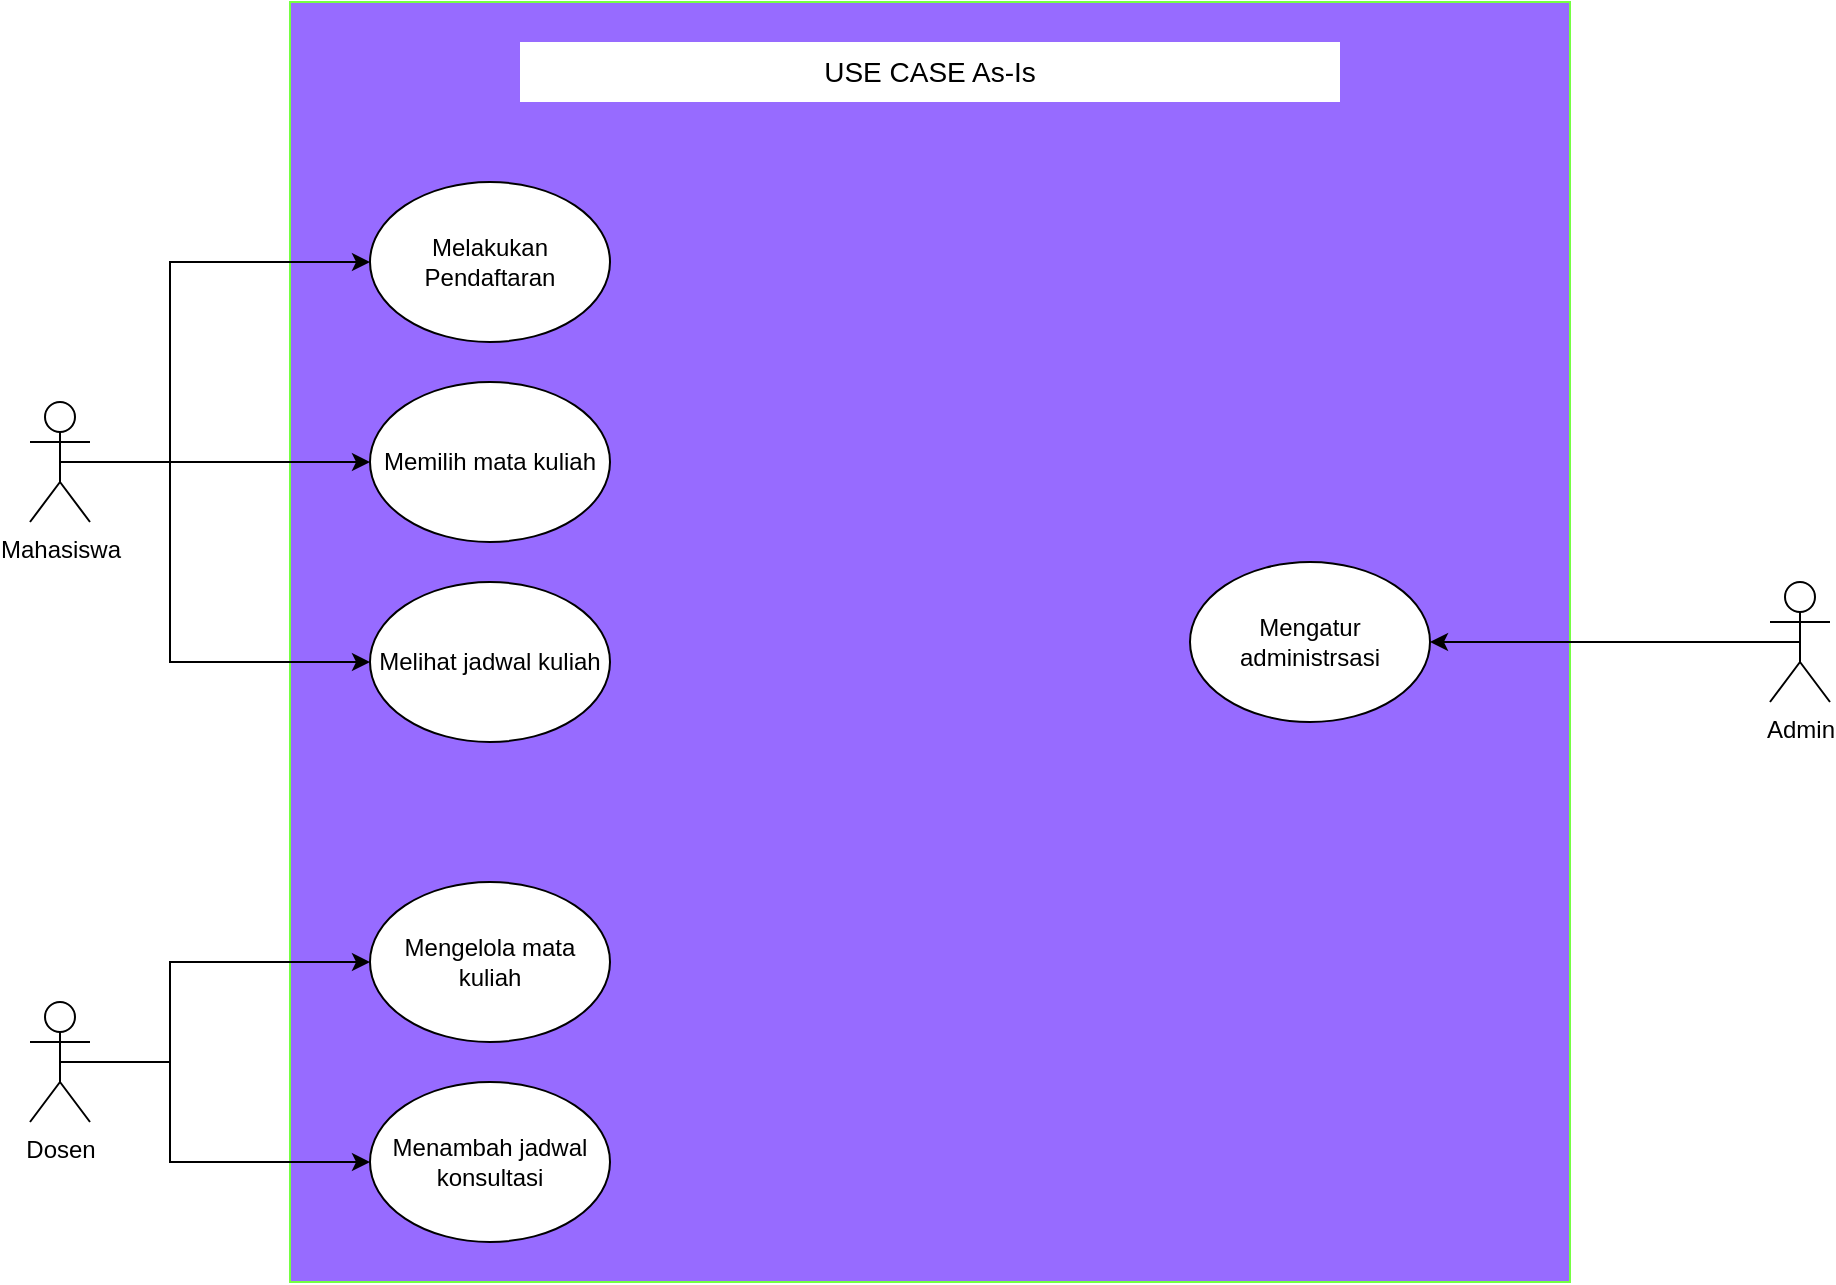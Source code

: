 <mxfile version="22.1.8" type="github">
  <diagram name="Page-1" id="rn_k5025dWvcAE2ftVOL">
    <mxGraphModel dx="1806" dy="1487" grid="1" gridSize="10" guides="1" tooltips="1" connect="1" arrows="1" fold="1" page="1" pageScale="1" pageWidth="850" pageHeight="1100" math="0" shadow="0">
      <root>
        <mxCell id="0" />
        <mxCell id="1" parent="0" />
        <mxCell id="oV0-ui0fZMzf81pw-GQI-1" value="" style="whiteSpace=wrap;html=1;aspect=fixed;strokeColor=#75FF42;fillColor=#976BFF;" parent="1" vertex="1">
          <mxGeometry x="-380" y="-290" width="640" height="640" as="geometry" />
        </mxCell>
        <mxCell id="oV0-ui0fZMzf81pw-GQI-10" value="Melakukan Pendaftaran" style="ellipse;whiteSpace=wrap;html=1;" parent="1" vertex="1">
          <mxGeometry x="-340" y="-200" width="120" height="80" as="geometry" />
        </mxCell>
        <mxCell id="oV0-ui0fZMzf81pw-GQI-11" value="Memilih mata kuliah" style="ellipse;whiteSpace=wrap;html=1;" parent="1" vertex="1">
          <mxGeometry x="-340" y="-100" width="120" height="80" as="geometry" />
        </mxCell>
        <mxCell id="oV0-ui0fZMzf81pw-GQI-12" value="Melihat jadwal kuliah" style="ellipse;whiteSpace=wrap;html=1;" parent="1" vertex="1">
          <mxGeometry x="-340" width="120" height="80" as="geometry" />
        </mxCell>
        <mxCell id="oV0-ui0fZMzf81pw-GQI-21" value="&lt;font style=&quot;font-size: 14px;&quot;&gt;USE CASE As-Is&lt;/font&gt;" style="text;html=1;strokeColor=none;fillColor=#FFFFFF;align=center;verticalAlign=middle;whiteSpace=wrap;rounded=0;" parent="1" vertex="1">
          <mxGeometry x="-265" y="-270" width="410" height="30" as="geometry" />
        </mxCell>
        <mxCell id="oV0-ui0fZMzf81pw-GQI-22" value="Mengelola mata kuliah" style="ellipse;whiteSpace=wrap;html=1;" parent="1" vertex="1">
          <mxGeometry x="-340" y="150" width="120" height="80" as="geometry" />
        </mxCell>
        <mxCell id="oV0-ui0fZMzf81pw-GQI-23" value="Mengatur administrsasi" style="ellipse;whiteSpace=wrap;html=1;" parent="1" vertex="1">
          <mxGeometry x="70" y="-10" width="120" height="80" as="geometry" />
        </mxCell>
        <mxCell id="oV0-ui0fZMzf81pw-GQI-25" value="Menambah jadwal konsultasi" style="ellipse;whiteSpace=wrap;html=1;" parent="1" vertex="1">
          <mxGeometry x="-340" y="250" width="120" height="80" as="geometry" />
        </mxCell>
        <mxCell id="bUJ7nTnjlBR5GoqkGKY0-6" style="edgeStyle=orthogonalEdgeStyle;rounded=0;orthogonalLoop=1;jettySize=auto;html=1;exitX=0.5;exitY=0.5;exitDx=0;exitDy=0;exitPerimeter=0;entryX=0;entryY=0.5;entryDx=0;entryDy=0;" edge="1" parent="1" source="bUJ7nTnjlBR5GoqkGKY0-2" target="oV0-ui0fZMzf81pw-GQI-10">
          <mxGeometry relative="1" as="geometry">
            <Array as="points">
              <mxPoint x="-440" y="-60" />
              <mxPoint x="-440" y="-160" />
            </Array>
          </mxGeometry>
        </mxCell>
        <mxCell id="bUJ7nTnjlBR5GoqkGKY0-7" style="edgeStyle=orthogonalEdgeStyle;rounded=0;orthogonalLoop=1;jettySize=auto;html=1;exitX=0.5;exitY=0.5;exitDx=0;exitDy=0;exitPerimeter=0;entryX=0;entryY=0.5;entryDx=0;entryDy=0;" edge="1" parent="1" source="bUJ7nTnjlBR5GoqkGKY0-2" target="oV0-ui0fZMzf81pw-GQI-11">
          <mxGeometry relative="1" as="geometry" />
        </mxCell>
        <mxCell id="bUJ7nTnjlBR5GoqkGKY0-8" style="edgeStyle=orthogonalEdgeStyle;rounded=0;orthogonalLoop=1;jettySize=auto;html=1;exitX=0.5;exitY=0.5;exitDx=0;exitDy=0;exitPerimeter=0;entryX=0;entryY=0.5;entryDx=0;entryDy=0;" edge="1" parent="1" source="bUJ7nTnjlBR5GoqkGKY0-2" target="oV0-ui0fZMzf81pw-GQI-12">
          <mxGeometry relative="1" as="geometry">
            <Array as="points">
              <mxPoint x="-440" y="-60" />
              <mxPoint x="-440" y="40" />
            </Array>
          </mxGeometry>
        </mxCell>
        <mxCell id="bUJ7nTnjlBR5GoqkGKY0-2" value="Mahasiswa" style="shape=umlActor;verticalLabelPosition=bottom;verticalAlign=top;html=1;outlineConnect=0;" vertex="1" parent="1">
          <mxGeometry x="-510" y="-90" width="30" height="60" as="geometry" />
        </mxCell>
        <mxCell id="bUJ7nTnjlBR5GoqkGKY0-9" style="edgeStyle=orthogonalEdgeStyle;rounded=0;orthogonalLoop=1;jettySize=auto;html=1;exitX=0.5;exitY=0.5;exitDx=0;exitDy=0;exitPerimeter=0;entryX=0;entryY=0.5;entryDx=0;entryDy=0;" edge="1" parent="1" source="bUJ7nTnjlBR5GoqkGKY0-3" target="oV0-ui0fZMzf81pw-GQI-22">
          <mxGeometry relative="1" as="geometry">
            <Array as="points">
              <mxPoint x="-440" y="240" />
              <mxPoint x="-440" y="190" />
            </Array>
          </mxGeometry>
        </mxCell>
        <mxCell id="bUJ7nTnjlBR5GoqkGKY0-10" style="edgeStyle=orthogonalEdgeStyle;rounded=0;orthogonalLoop=1;jettySize=auto;html=1;exitX=0.5;exitY=0.5;exitDx=0;exitDy=0;exitPerimeter=0;entryX=0;entryY=0.5;entryDx=0;entryDy=0;" edge="1" parent="1" source="bUJ7nTnjlBR5GoqkGKY0-3" target="oV0-ui0fZMzf81pw-GQI-25">
          <mxGeometry relative="1" as="geometry">
            <Array as="points">
              <mxPoint x="-440" y="240" />
              <mxPoint x="-440" y="290" />
            </Array>
          </mxGeometry>
        </mxCell>
        <mxCell id="bUJ7nTnjlBR5GoqkGKY0-3" value="Dosen" style="shape=umlActor;verticalLabelPosition=bottom;verticalAlign=top;html=1;outlineConnect=0;" vertex="1" parent="1">
          <mxGeometry x="-510" y="210" width="30" height="60" as="geometry" />
        </mxCell>
        <mxCell id="bUJ7nTnjlBR5GoqkGKY0-11" style="edgeStyle=orthogonalEdgeStyle;rounded=0;orthogonalLoop=1;jettySize=auto;html=1;exitX=0.5;exitY=0.5;exitDx=0;exitDy=0;exitPerimeter=0;entryX=1;entryY=0.5;entryDx=0;entryDy=0;" edge="1" parent="1" source="bUJ7nTnjlBR5GoqkGKY0-5" target="oV0-ui0fZMzf81pw-GQI-23">
          <mxGeometry relative="1" as="geometry" />
        </mxCell>
        <mxCell id="bUJ7nTnjlBR5GoqkGKY0-5" value="Admin" style="shape=umlActor;verticalLabelPosition=bottom;verticalAlign=top;html=1;outlineConnect=0;" vertex="1" parent="1">
          <mxGeometry x="360" width="30" height="60" as="geometry" />
        </mxCell>
      </root>
    </mxGraphModel>
  </diagram>
</mxfile>
